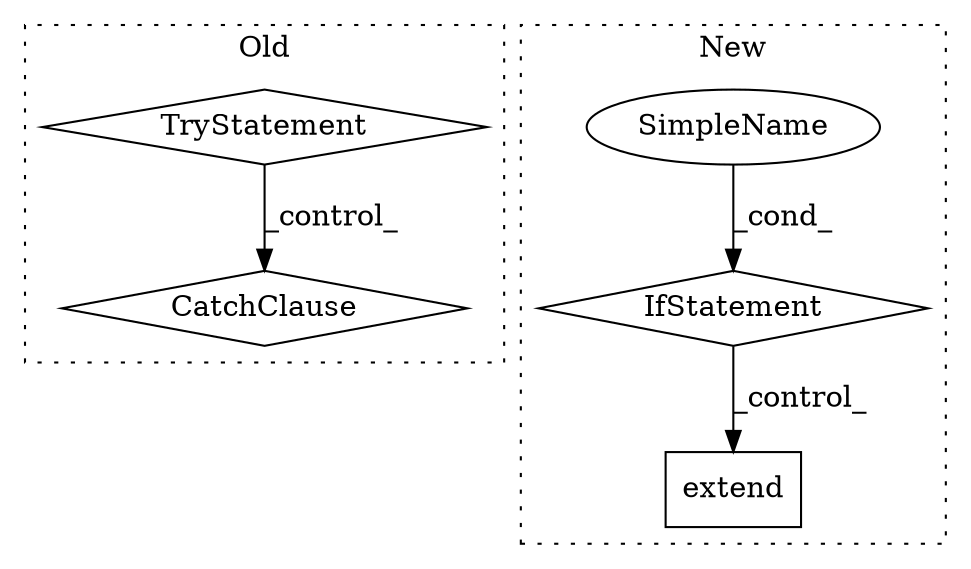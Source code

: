 digraph G {
subgraph cluster0 {
1 [label="TryStatement" a="54" s="2073" l="4" shape="diamond"];
3 [label="CatchClause" a="12" s="2159,2212" l="13,2" shape="diamond"];
label = "Old";
style="dotted";
}
subgraph cluster1 {
2 [label="extend" a="32" s="2544,2572" l="7,1" shape="box"];
4 [label="IfStatement" a="25" s="1058,1105" l="4,2" shape="diamond"];
5 [label="SimpleName" a="42" s="" l="" shape="ellipse"];
label = "New";
style="dotted";
}
1 -> 3 [label="_control_"];
4 -> 2 [label="_control_"];
5 -> 4 [label="_cond_"];
}